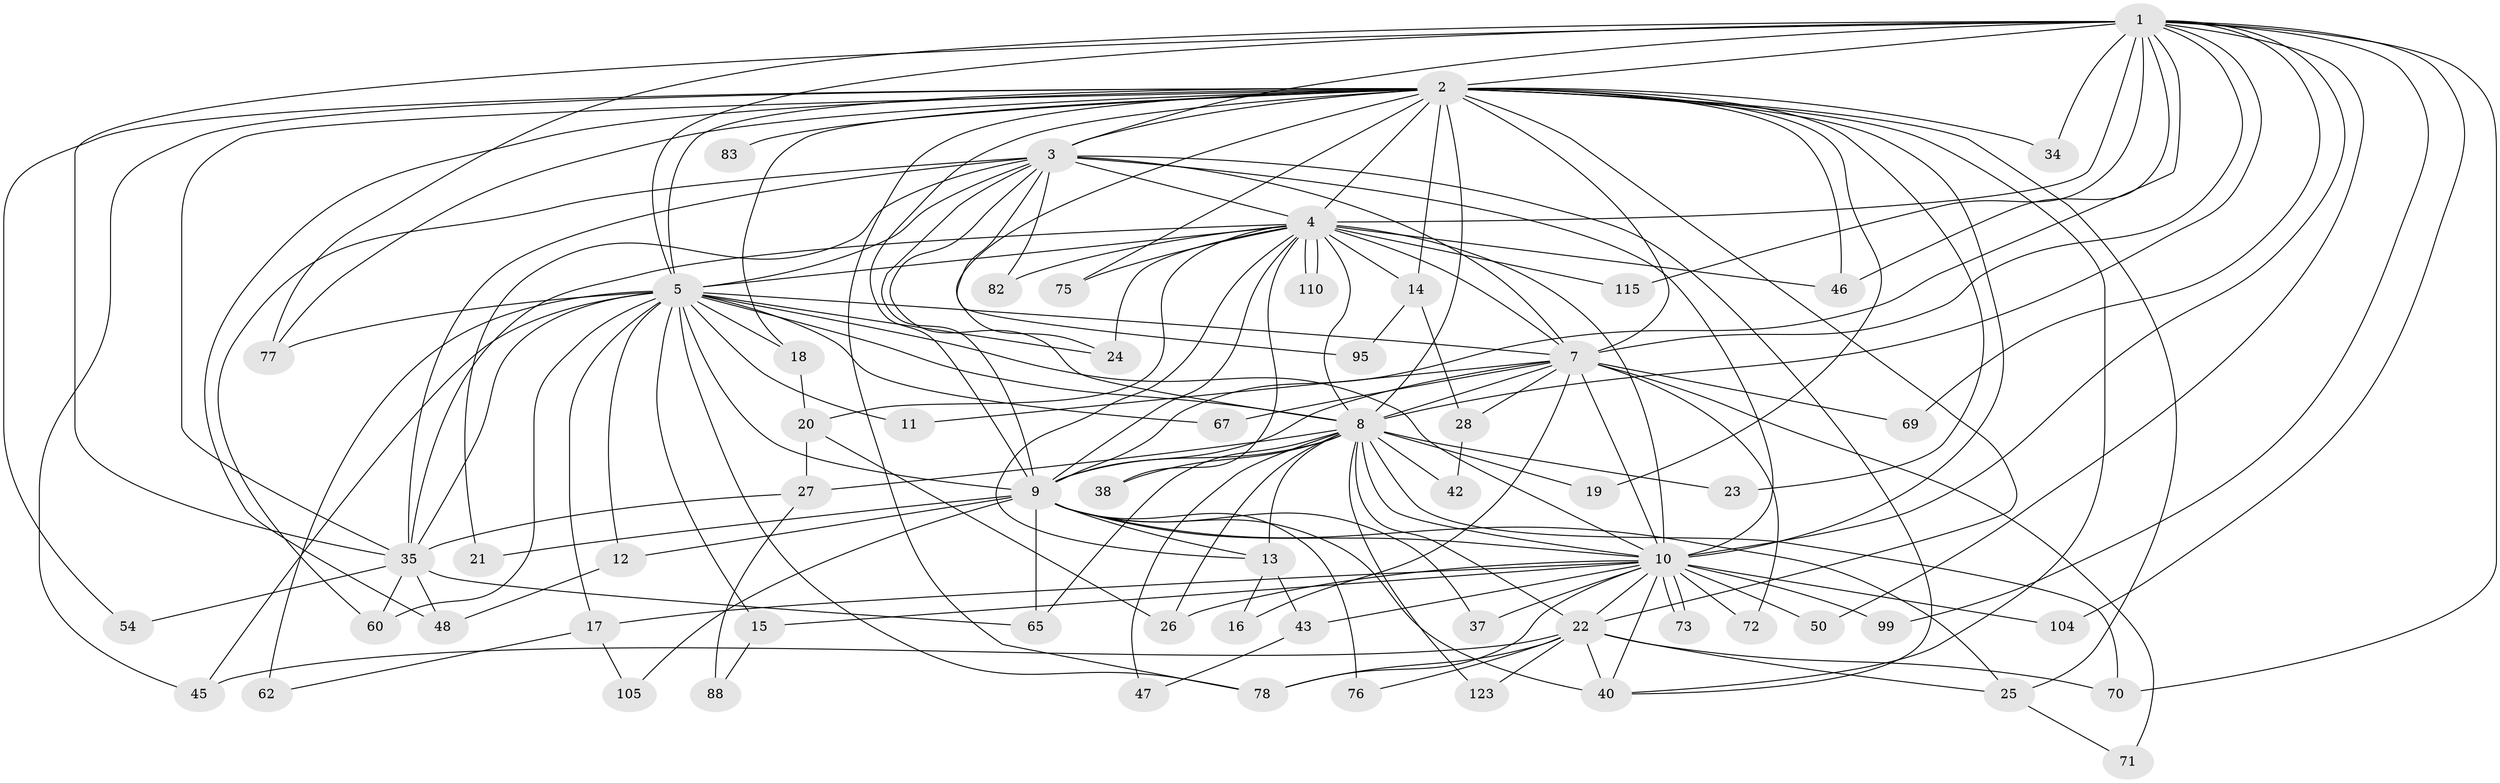 // original degree distribution, {21: 0.007874015748031496, 17: 0.007874015748031496, 18: 0.007874015748031496, 22: 0.007874015748031496, 29: 0.007874015748031496, 41: 0.007874015748031496, 20: 0.007874015748031496, 25: 0.007874015748031496, 19: 0.007874015748031496, 28: 0.007874015748031496, 2: 0.5905511811023622, 3: 0.1968503937007874, 5: 0.023622047244094488, 4: 0.07086614173228346, 10: 0.007874015748031496, 6: 0.023622047244094488, 14: 0.007874015748031496}
// Generated by graph-tools (version 1.1) at 2025/17/03/04/25 18:17:15]
// undirected, 63 vertices, 164 edges
graph export_dot {
graph [start="1"]
  node [color=gray90,style=filled];
  1;
  2 [super="+6"];
  3 [super="+39"];
  4;
  5 [super="+29+61"];
  7 [super="+89+52+30+66"];
  8 [super="+81+51"];
  9 [super="+56"];
  10;
  11;
  12;
  13;
  14;
  15;
  16;
  17;
  18;
  19;
  20;
  21;
  22 [super="+53+31"];
  23;
  24 [super="+87"];
  25 [super="+93+57"];
  26 [super="+100"];
  27 [super="+112"];
  28;
  34;
  35 [super="+118+119+127+102+97+44"];
  37;
  38;
  40 [super="+85+55"];
  42;
  43;
  45;
  46 [super="+101"];
  47;
  48 [super="+79"];
  50;
  54;
  60 [super="+64"];
  62 [super="+113"];
  65 [super="+117"];
  67;
  69;
  70;
  71;
  72;
  73;
  75;
  76;
  77;
  78 [super="+109+124"];
  82;
  83;
  88;
  95;
  99;
  104;
  105;
  110;
  115;
  123;
  1 -- 2 [weight=4];
  1 -- 3;
  1 -- 4;
  1 -- 5;
  1 -- 7;
  1 -- 8;
  1 -- 9;
  1 -- 10;
  1 -- 34;
  1 -- 35;
  1 -- 46;
  1 -- 50;
  1 -- 69;
  1 -- 70;
  1 -- 77;
  1 -- 99;
  1 -- 104;
  1 -- 115;
  2 -- 3 [weight=3];
  2 -- 4 [weight=2];
  2 -- 5 [weight=5];
  2 -- 7 [weight=6];
  2 -- 8 [weight=3];
  2 -- 9 [weight=2];
  2 -- 10 [weight=4];
  2 -- 19;
  2 -- 24;
  2 -- 75;
  2 -- 48;
  2 -- 46;
  2 -- 78;
  2 -- 77;
  2 -- 14;
  2 -- 18;
  2 -- 83;
  2 -- 22 [weight=2];
  2 -- 23 [weight=2];
  2 -- 25 [weight=2];
  2 -- 34;
  2 -- 35 [weight=5];
  2 -- 40;
  2 -- 45;
  2 -- 54;
  3 -- 4;
  3 -- 5 [weight=2];
  3 -- 7 [weight=3];
  3 -- 8;
  3 -- 9;
  3 -- 10 [weight=2];
  3 -- 21;
  3 -- 82;
  3 -- 95;
  3 -- 35;
  3 -- 60;
  3 -- 40;
  4 -- 5;
  4 -- 7 [weight=2];
  4 -- 8;
  4 -- 9;
  4 -- 10;
  4 -- 13;
  4 -- 14;
  4 -- 20;
  4 -- 24;
  4 -- 38;
  4 -- 46;
  4 -- 75;
  4 -- 82;
  4 -- 110;
  4 -- 110;
  4 -- 115;
  4 -- 35;
  5 -- 7 [weight=3];
  5 -- 8 [weight=2];
  5 -- 9;
  5 -- 10 [weight=2];
  5 -- 11;
  5 -- 12;
  5 -- 15;
  5 -- 17;
  5 -- 18;
  5 -- 35;
  5 -- 45;
  5 -- 60;
  5 -- 62 [weight=2];
  5 -- 77;
  5 -- 78;
  5 -- 67;
  5 -- 24;
  7 -- 8 [weight=3];
  7 -- 9;
  7 -- 10 [weight=2];
  7 -- 11;
  7 -- 16;
  7 -- 28;
  7 -- 71;
  7 -- 67;
  7 -- 69;
  7 -- 72;
  8 -- 9;
  8 -- 10;
  8 -- 13;
  8 -- 19;
  8 -- 23;
  8 -- 27 [weight=2];
  8 -- 38;
  8 -- 42;
  8 -- 47;
  8 -- 123;
  8 -- 65;
  8 -- 22;
  8 -- 70;
  8 -- 26;
  9 -- 10;
  9 -- 12;
  9 -- 21;
  9 -- 37;
  9 -- 40 [weight=2];
  9 -- 65;
  9 -- 76;
  9 -- 105;
  9 -- 25;
  9 -- 13;
  10 -- 15;
  10 -- 17;
  10 -- 22;
  10 -- 26;
  10 -- 37;
  10 -- 43;
  10 -- 50;
  10 -- 72;
  10 -- 73;
  10 -- 73;
  10 -- 99;
  10 -- 104;
  10 -- 78;
  10 -- 40;
  12 -- 48;
  13 -- 16;
  13 -- 43;
  14 -- 28;
  14 -- 95;
  15 -- 88;
  17 -- 62;
  17 -- 105;
  18 -- 20;
  20 -- 26;
  20 -- 27;
  22 -- 25 [weight=3];
  22 -- 45;
  22 -- 76;
  22 -- 123;
  22 -- 70;
  22 -- 78;
  22 -- 40;
  25 -- 71;
  27 -- 88;
  27 -- 35;
  28 -- 42;
  35 -- 48;
  35 -- 54;
  35 -- 60;
  35 -- 65;
  43 -- 47;
}

